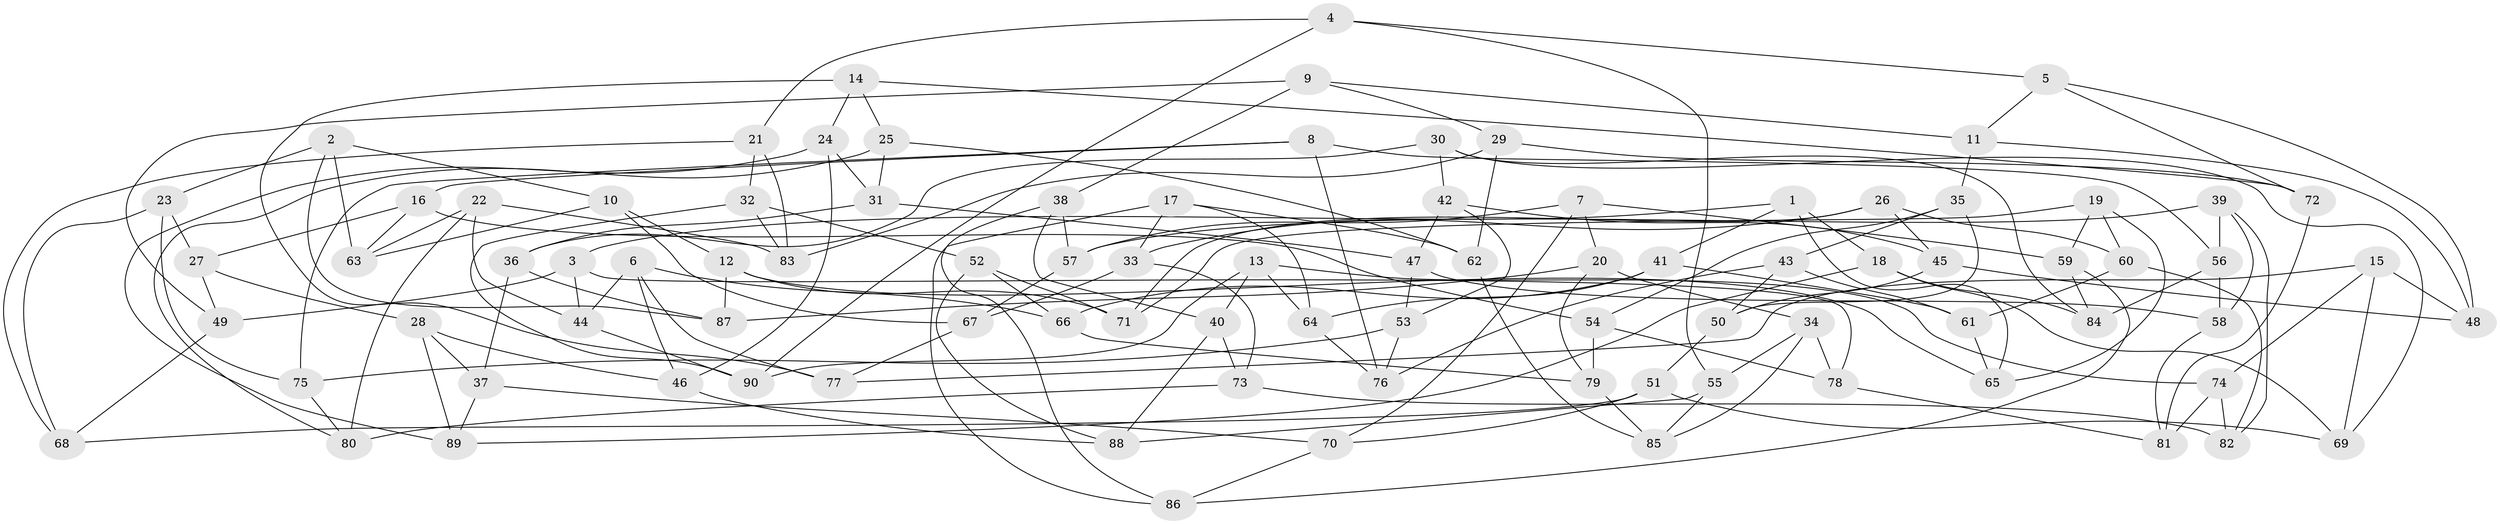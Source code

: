 // coarse degree distribution, {5: 0.09523809523809523, 3: 0.031746031746031744, 6: 0.3333333333333333, 4: 0.5396825396825397}
// Generated by graph-tools (version 1.1) at 2025/52/02/27/25 19:52:30]
// undirected, 90 vertices, 180 edges
graph export_dot {
graph [start="1"]
  node [color=gray90,style=filled];
  1;
  2;
  3;
  4;
  5;
  6;
  7;
  8;
  9;
  10;
  11;
  12;
  13;
  14;
  15;
  16;
  17;
  18;
  19;
  20;
  21;
  22;
  23;
  24;
  25;
  26;
  27;
  28;
  29;
  30;
  31;
  32;
  33;
  34;
  35;
  36;
  37;
  38;
  39;
  40;
  41;
  42;
  43;
  44;
  45;
  46;
  47;
  48;
  49;
  50;
  51;
  52;
  53;
  54;
  55;
  56;
  57;
  58;
  59;
  60;
  61;
  62;
  63;
  64;
  65;
  66;
  67;
  68;
  69;
  70;
  71;
  72;
  73;
  74;
  75;
  76;
  77;
  78;
  79;
  80;
  81;
  82;
  83;
  84;
  85;
  86;
  87;
  88;
  89;
  90;
  1 -- 65;
  1 -- 3;
  1 -- 41;
  1 -- 18;
  2 -- 87;
  2 -- 63;
  2 -- 23;
  2 -- 10;
  3 -- 49;
  3 -- 44;
  3 -- 78;
  4 -- 55;
  4 -- 5;
  4 -- 90;
  4 -- 21;
  5 -- 72;
  5 -- 48;
  5 -- 11;
  6 -- 77;
  6 -- 66;
  6 -- 46;
  6 -- 44;
  7 -- 70;
  7 -- 20;
  7 -- 57;
  7 -- 59;
  8 -- 16;
  8 -- 56;
  8 -- 76;
  8 -- 75;
  9 -- 29;
  9 -- 11;
  9 -- 49;
  9 -- 38;
  10 -- 63;
  10 -- 12;
  10 -- 67;
  11 -- 35;
  11 -- 48;
  12 -- 71;
  12 -- 87;
  12 -- 65;
  13 -- 40;
  13 -- 90;
  13 -- 74;
  13 -- 64;
  14 -- 25;
  14 -- 77;
  14 -- 72;
  14 -- 24;
  15 -- 74;
  15 -- 77;
  15 -- 69;
  15 -- 48;
  16 -- 54;
  16 -- 27;
  16 -- 63;
  17 -- 33;
  17 -- 86;
  17 -- 62;
  17 -- 64;
  18 -- 84;
  18 -- 69;
  18 -- 89;
  19 -- 60;
  19 -- 65;
  19 -- 59;
  19 -- 71;
  20 -- 34;
  20 -- 79;
  20 -- 87;
  21 -- 32;
  21 -- 68;
  21 -- 83;
  22 -- 83;
  22 -- 44;
  22 -- 63;
  22 -- 80;
  23 -- 68;
  23 -- 27;
  23 -- 75;
  24 -- 46;
  24 -- 89;
  24 -- 31;
  25 -- 62;
  25 -- 80;
  25 -- 31;
  26 -- 33;
  26 -- 45;
  26 -- 71;
  26 -- 60;
  27 -- 28;
  27 -- 49;
  28 -- 37;
  28 -- 46;
  28 -- 89;
  29 -- 62;
  29 -- 83;
  29 -- 72;
  30 -- 69;
  30 -- 84;
  30 -- 42;
  30 -- 36;
  31 -- 36;
  31 -- 47;
  32 -- 90;
  32 -- 52;
  32 -- 83;
  33 -- 73;
  33 -- 67;
  34 -- 85;
  34 -- 78;
  34 -- 55;
  35 -- 50;
  35 -- 54;
  35 -- 43;
  36 -- 87;
  36 -- 37;
  37 -- 89;
  37 -- 70;
  38 -- 40;
  38 -- 86;
  38 -- 57;
  39 -- 82;
  39 -- 58;
  39 -- 57;
  39 -- 56;
  40 -- 88;
  40 -- 73;
  41 -- 61;
  41 -- 64;
  41 -- 66;
  42 -- 53;
  42 -- 45;
  42 -- 47;
  43 -- 61;
  43 -- 50;
  43 -- 76;
  44 -- 90;
  45 -- 50;
  45 -- 48;
  46 -- 88;
  47 -- 53;
  47 -- 58;
  49 -- 68;
  50 -- 51;
  51 -- 68;
  51 -- 70;
  51 -- 69;
  52 -- 66;
  52 -- 88;
  52 -- 71;
  53 -- 75;
  53 -- 76;
  54 -- 79;
  54 -- 78;
  55 -- 88;
  55 -- 85;
  56 -- 58;
  56 -- 84;
  57 -- 67;
  58 -- 81;
  59 -- 86;
  59 -- 84;
  60 -- 82;
  60 -- 61;
  61 -- 65;
  62 -- 85;
  64 -- 76;
  66 -- 79;
  67 -- 77;
  70 -- 86;
  72 -- 81;
  73 -- 80;
  73 -- 82;
  74 -- 81;
  74 -- 82;
  75 -- 80;
  78 -- 81;
  79 -- 85;
}
